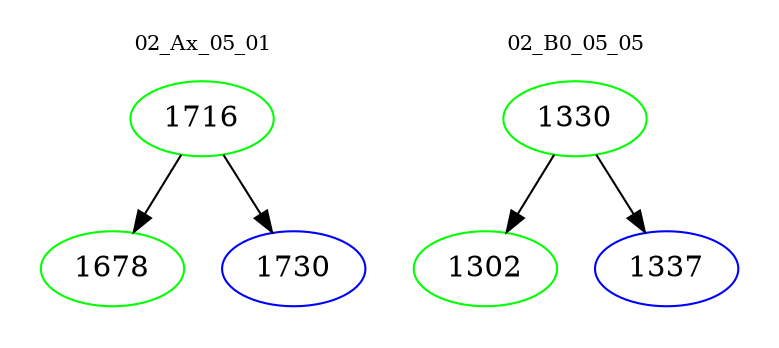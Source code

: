 digraph{
subgraph cluster_0 {
color = white
label = "02_Ax_05_01";
fontsize=10;
T0_1716 [label="1716", color="green"]
T0_1716 -> T0_1678 [color="black"]
T0_1678 [label="1678", color="green"]
T0_1716 -> T0_1730 [color="black"]
T0_1730 [label="1730", color="blue"]
}
subgraph cluster_1 {
color = white
label = "02_B0_05_05";
fontsize=10;
T1_1330 [label="1330", color="green"]
T1_1330 -> T1_1302 [color="black"]
T1_1302 [label="1302", color="green"]
T1_1330 -> T1_1337 [color="black"]
T1_1337 [label="1337", color="blue"]
}
}
